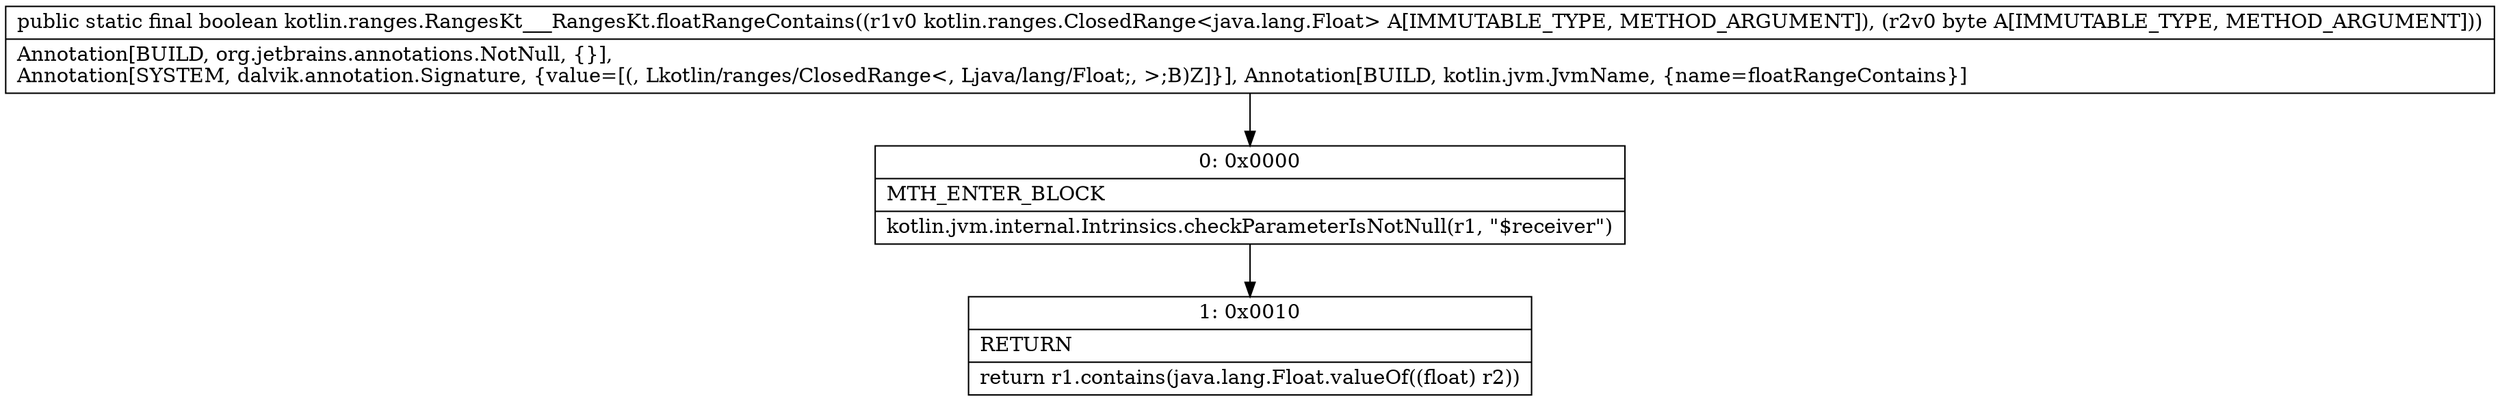 digraph "CFG forkotlin.ranges.RangesKt___RangesKt.floatRangeContains(Lkotlin\/ranges\/ClosedRange;B)Z" {
Node_0 [shape=record,label="{0\:\ 0x0000|MTH_ENTER_BLOCK\l|kotlin.jvm.internal.Intrinsics.checkParameterIsNotNull(r1, \"$receiver\")\l}"];
Node_1 [shape=record,label="{1\:\ 0x0010|RETURN\l|return r1.contains(java.lang.Float.valueOf((float) r2))\l}"];
MethodNode[shape=record,label="{public static final boolean kotlin.ranges.RangesKt___RangesKt.floatRangeContains((r1v0 kotlin.ranges.ClosedRange\<java.lang.Float\> A[IMMUTABLE_TYPE, METHOD_ARGUMENT]), (r2v0 byte A[IMMUTABLE_TYPE, METHOD_ARGUMENT]))  | Annotation[BUILD, org.jetbrains.annotations.NotNull, \{\}], \lAnnotation[SYSTEM, dalvik.annotation.Signature, \{value=[(, Lkotlin\/ranges\/ClosedRange\<, Ljava\/lang\/Float;, \>;B)Z]\}], Annotation[BUILD, kotlin.jvm.JvmName, \{name=floatRangeContains\}]\l}"];
MethodNode -> Node_0;
Node_0 -> Node_1;
}

